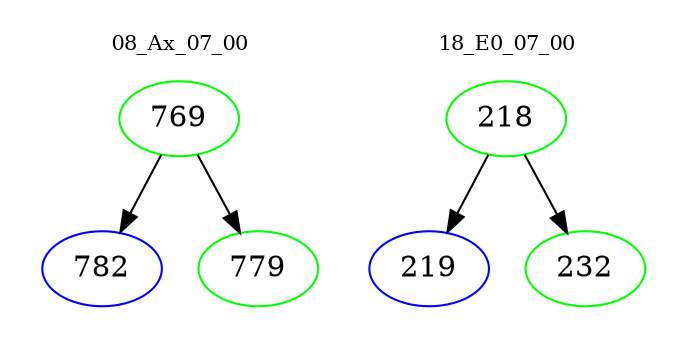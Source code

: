 digraph{
subgraph cluster_0 {
color = white
label = "08_Ax_07_00";
fontsize=10;
T0_769 [label="769", color="green"]
T0_769 -> T0_782 [color="black"]
T0_782 [label="782", color="blue"]
T0_769 -> T0_779 [color="black"]
T0_779 [label="779", color="green"]
}
subgraph cluster_1 {
color = white
label = "18_E0_07_00";
fontsize=10;
T1_218 [label="218", color="green"]
T1_218 -> T1_219 [color="black"]
T1_219 [label="219", color="blue"]
T1_218 -> T1_232 [color="black"]
T1_232 [label="232", color="green"]
}
}
